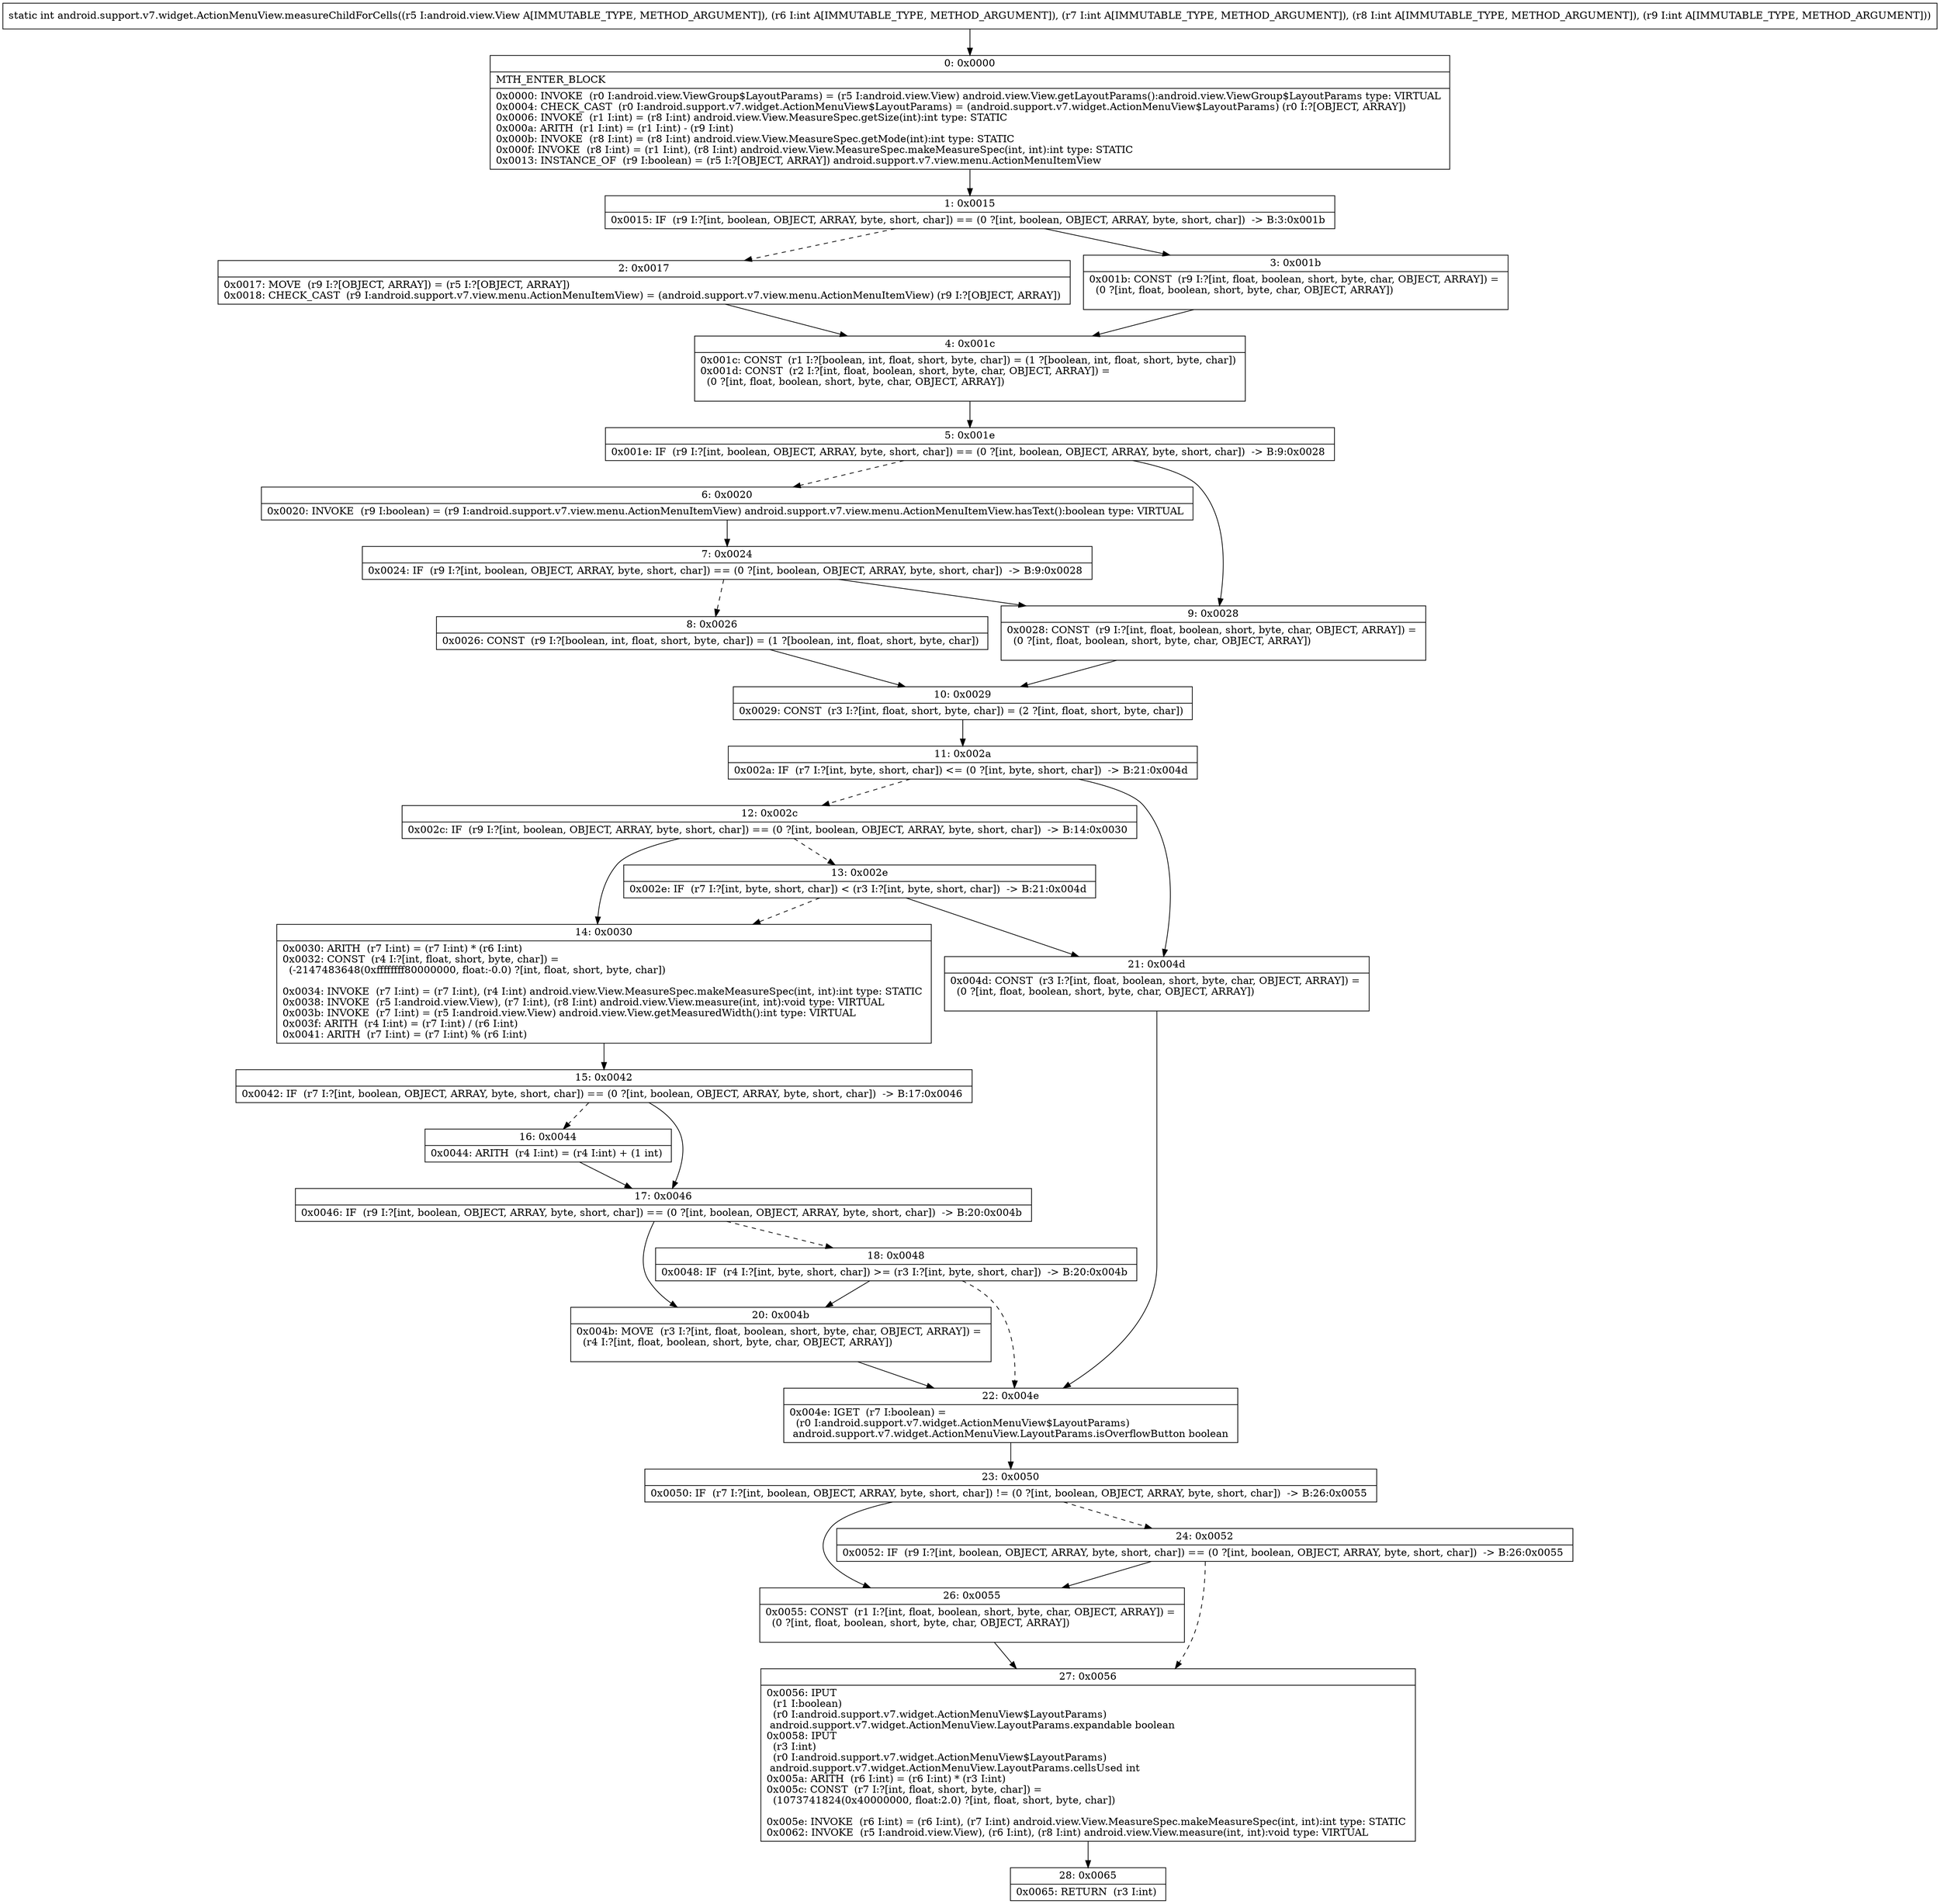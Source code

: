 digraph "CFG forandroid.support.v7.widget.ActionMenuView.measureChildForCells(Landroid\/view\/View;IIII)I" {
Node_0 [shape=record,label="{0\:\ 0x0000|MTH_ENTER_BLOCK\l|0x0000: INVOKE  (r0 I:android.view.ViewGroup$LayoutParams) = (r5 I:android.view.View) android.view.View.getLayoutParams():android.view.ViewGroup$LayoutParams type: VIRTUAL \l0x0004: CHECK_CAST  (r0 I:android.support.v7.widget.ActionMenuView$LayoutParams) = (android.support.v7.widget.ActionMenuView$LayoutParams) (r0 I:?[OBJECT, ARRAY]) \l0x0006: INVOKE  (r1 I:int) = (r8 I:int) android.view.View.MeasureSpec.getSize(int):int type: STATIC \l0x000a: ARITH  (r1 I:int) = (r1 I:int) \- (r9 I:int) \l0x000b: INVOKE  (r8 I:int) = (r8 I:int) android.view.View.MeasureSpec.getMode(int):int type: STATIC \l0x000f: INVOKE  (r8 I:int) = (r1 I:int), (r8 I:int) android.view.View.MeasureSpec.makeMeasureSpec(int, int):int type: STATIC \l0x0013: INSTANCE_OF  (r9 I:boolean) = (r5 I:?[OBJECT, ARRAY]) android.support.v7.view.menu.ActionMenuItemView \l}"];
Node_1 [shape=record,label="{1\:\ 0x0015|0x0015: IF  (r9 I:?[int, boolean, OBJECT, ARRAY, byte, short, char]) == (0 ?[int, boolean, OBJECT, ARRAY, byte, short, char])  \-\> B:3:0x001b \l}"];
Node_2 [shape=record,label="{2\:\ 0x0017|0x0017: MOVE  (r9 I:?[OBJECT, ARRAY]) = (r5 I:?[OBJECT, ARRAY]) \l0x0018: CHECK_CAST  (r9 I:android.support.v7.view.menu.ActionMenuItemView) = (android.support.v7.view.menu.ActionMenuItemView) (r9 I:?[OBJECT, ARRAY]) \l}"];
Node_3 [shape=record,label="{3\:\ 0x001b|0x001b: CONST  (r9 I:?[int, float, boolean, short, byte, char, OBJECT, ARRAY]) = \l  (0 ?[int, float, boolean, short, byte, char, OBJECT, ARRAY])\l \l}"];
Node_4 [shape=record,label="{4\:\ 0x001c|0x001c: CONST  (r1 I:?[boolean, int, float, short, byte, char]) = (1 ?[boolean, int, float, short, byte, char]) \l0x001d: CONST  (r2 I:?[int, float, boolean, short, byte, char, OBJECT, ARRAY]) = \l  (0 ?[int, float, boolean, short, byte, char, OBJECT, ARRAY])\l \l}"];
Node_5 [shape=record,label="{5\:\ 0x001e|0x001e: IF  (r9 I:?[int, boolean, OBJECT, ARRAY, byte, short, char]) == (0 ?[int, boolean, OBJECT, ARRAY, byte, short, char])  \-\> B:9:0x0028 \l}"];
Node_6 [shape=record,label="{6\:\ 0x0020|0x0020: INVOKE  (r9 I:boolean) = (r9 I:android.support.v7.view.menu.ActionMenuItemView) android.support.v7.view.menu.ActionMenuItemView.hasText():boolean type: VIRTUAL \l}"];
Node_7 [shape=record,label="{7\:\ 0x0024|0x0024: IF  (r9 I:?[int, boolean, OBJECT, ARRAY, byte, short, char]) == (0 ?[int, boolean, OBJECT, ARRAY, byte, short, char])  \-\> B:9:0x0028 \l}"];
Node_8 [shape=record,label="{8\:\ 0x0026|0x0026: CONST  (r9 I:?[boolean, int, float, short, byte, char]) = (1 ?[boolean, int, float, short, byte, char]) \l}"];
Node_9 [shape=record,label="{9\:\ 0x0028|0x0028: CONST  (r9 I:?[int, float, boolean, short, byte, char, OBJECT, ARRAY]) = \l  (0 ?[int, float, boolean, short, byte, char, OBJECT, ARRAY])\l \l}"];
Node_10 [shape=record,label="{10\:\ 0x0029|0x0029: CONST  (r3 I:?[int, float, short, byte, char]) = (2 ?[int, float, short, byte, char]) \l}"];
Node_11 [shape=record,label="{11\:\ 0x002a|0x002a: IF  (r7 I:?[int, byte, short, char]) \<= (0 ?[int, byte, short, char])  \-\> B:21:0x004d \l}"];
Node_12 [shape=record,label="{12\:\ 0x002c|0x002c: IF  (r9 I:?[int, boolean, OBJECT, ARRAY, byte, short, char]) == (0 ?[int, boolean, OBJECT, ARRAY, byte, short, char])  \-\> B:14:0x0030 \l}"];
Node_13 [shape=record,label="{13\:\ 0x002e|0x002e: IF  (r7 I:?[int, byte, short, char]) \< (r3 I:?[int, byte, short, char])  \-\> B:21:0x004d \l}"];
Node_14 [shape=record,label="{14\:\ 0x0030|0x0030: ARITH  (r7 I:int) = (r7 I:int) * (r6 I:int) \l0x0032: CONST  (r4 I:?[int, float, short, byte, char]) = \l  (\-2147483648(0xffffffff80000000, float:\-0.0) ?[int, float, short, byte, char])\l \l0x0034: INVOKE  (r7 I:int) = (r7 I:int), (r4 I:int) android.view.View.MeasureSpec.makeMeasureSpec(int, int):int type: STATIC \l0x0038: INVOKE  (r5 I:android.view.View), (r7 I:int), (r8 I:int) android.view.View.measure(int, int):void type: VIRTUAL \l0x003b: INVOKE  (r7 I:int) = (r5 I:android.view.View) android.view.View.getMeasuredWidth():int type: VIRTUAL \l0x003f: ARITH  (r4 I:int) = (r7 I:int) \/ (r6 I:int) \l0x0041: ARITH  (r7 I:int) = (r7 I:int) % (r6 I:int) \l}"];
Node_15 [shape=record,label="{15\:\ 0x0042|0x0042: IF  (r7 I:?[int, boolean, OBJECT, ARRAY, byte, short, char]) == (0 ?[int, boolean, OBJECT, ARRAY, byte, short, char])  \-\> B:17:0x0046 \l}"];
Node_16 [shape=record,label="{16\:\ 0x0044|0x0044: ARITH  (r4 I:int) = (r4 I:int) + (1 int) \l}"];
Node_17 [shape=record,label="{17\:\ 0x0046|0x0046: IF  (r9 I:?[int, boolean, OBJECT, ARRAY, byte, short, char]) == (0 ?[int, boolean, OBJECT, ARRAY, byte, short, char])  \-\> B:20:0x004b \l}"];
Node_18 [shape=record,label="{18\:\ 0x0048|0x0048: IF  (r4 I:?[int, byte, short, char]) \>= (r3 I:?[int, byte, short, char])  \-\> B:20:0x004b \l}"];
Node_20 [shape=record,label="{20\:\ 0x004b|0x004b: MOVE  (r3 I:?[int, float, boolean, short, byte, char, OBJECT, ARRAY]) = \l  (r4 I:?[int, float, boolean, short, byte, char, OBJECT, ARRAY])\l \l}"];
Node_21 [shape=record,label="{21\:\ 0x004d|0x004d: CONST  (r3 I:?[int, float, boolean, short, byte, char, OBJECT, ARRAY]) = \l  (0 ?[int, float, boolean, short, byte, char, OBJECT, ARRAY])\l \l}"];
Node_22 [shape=record,label="{22\:\ 0x004e|0x004e: IGET  (r7 I:boolean) = \l  (r0 I:android.support.v7.widget.ActionMenuView$LayoutParams)\l android.support.v7.widget.ActionMenuView.LayoutParams.isOverflowButton boolean \l}"];
Node_23 [shape=record,label="{23\:\ 0x0050|0x0050: IF  (r7 I:?[int, boolean, OBJECT, ARRAY, byte, short, char]) != (0 ?[int, boolean, OBJECT, ARRAY, byte, short, char])  \-\> B:26:0x0055 \l}"];
Node_24 [shape=record,label="{24\:\ 0x0052|0x0052: IF  (r9 I:?[int, boolean, OBJECT, ARRAY, byte, short, char]) == (0 ?[int, boolean, OBJECT, ARRAY, byte, short, char])  \-\> B:26:0x0055 \l}"];
Node_26 [shape=record,label="{26\:\ 0x0055|0x0055: CONST  (r1 I:?[int, float, boolean, short, byte, char, OBJECT, ARRAY]) = \l  (0 ?[int, float, boolean, short, byte, char, OBJECT, ARRAY])\l \l}"];
Node_27 [shape=record,label="{27\:\ 0x0056|0x0056: IPUT  \l  (r1 I:boolean)\l  (r0 I:android.support.v7.widget.ActionMenuView$LayoutParams)\l android.support.v7.widget.ActionMenuView.LayoutParams.expandable boolean \l0x0058: IPUT  \l  (r3 I:int)\l  (r0 I:android.support.v7.widget.ActionMenuView$LayoutParams)\l android.support.v7.widget.ActionMenuView.LayoutParams.cellsUsed int \l0x005a: ARITH  (r6 I:int) = (r6 I:int) * (r3 I:int) \l0x005c: CONST  (r7 I:?[int, float, short, byte, char]) = \l  (1073741824(0x40000000, float:2.0) ?[int, float, short, byte, char])\l \l0x005e: INVOKE  (r6 I:int) = (r6 I:int), (r7 I:int) android.view.View.MeasureSpec.makeMeasureSpec(int, int):int type: STATIC \l0x0062: INVOKE  (r5 I:android.view.View), (r6 I:int), (r8 I:int) android.view.View.measure(int, int):void type: VIRTUAL \l}"];
Node_28 [shape=record,label="{28\:\ 0x0065|0x0065: RETURN  (r3 I:int) \l}"];
MethodNode[shape=record,label="{static int android.support.v7.widget.ActionMenuView.measureChildForCells((r5 I:android.view.View A[IMMUTABLE_TYPE, METHOD_ARGUMENT]), (r6 I:int A[IMMUTABLE_TYPE, METHOD_ARGUMENT]), (r7 I:int A[IMMUTABLE_TYPE, METHOD_ARGUMENT]), (r8 I:int A[IMMUTABLE_TYPE, METHOD_ARGUMENT]), (r9 I:int A[IMMUTABLE_TYPE, METHOD_ARGUMENT])) }"];
MethodNode -> Node_0;
Node_0 -> Node_1;
Node_1 -> Node_2[style=dashed];
Node_1 -> Node_3;
Node_2 -> Node_4;
Node_3 -> Node_4;
Node_4 -> Node_5;
Node_5 -> Node_6[style=dashed];
Node_5 -> Node_9;
Node_6 -> Node_7;
Node_7 -> Node_8[style=dashed];
Node_7 -> Node_9;
Node_8 -> Node_10;
Node_9 -> Node_10;
Node_10 -> Node_11;
Node_11 -> Node_12[style=dashed];
Node_11 -> Node_21;
Node_12 -> Node_13[style=dashed];
Node_12 -> Node_14;
Node_13 -> Node_14[style=dashed];
Node_13 -> Node_21;
Node_14 -> Node_15;
Node_15 -> Node_16[style=dashed];
Node_15 -> Node_17;
Node_16 -> Node_17;
Node_17 -> Node_18[style=dashed];
Node_17 -> Node_20;
Node_18 -> Node_20;
Node_18 -> Node_22[style=dashed];
Node_20 -> Node_22;
Node_21 -> Node_22;
Node_22 -> Node_23;
Node_23 -> Node_24[style=dashed];
Node_23 -> Node_26;
Node_24 -> Node_26;
Node_24 -> Node_27[style=dashed];
Node_26 -> Node_27;
Node_27 -> Node_28;
}

